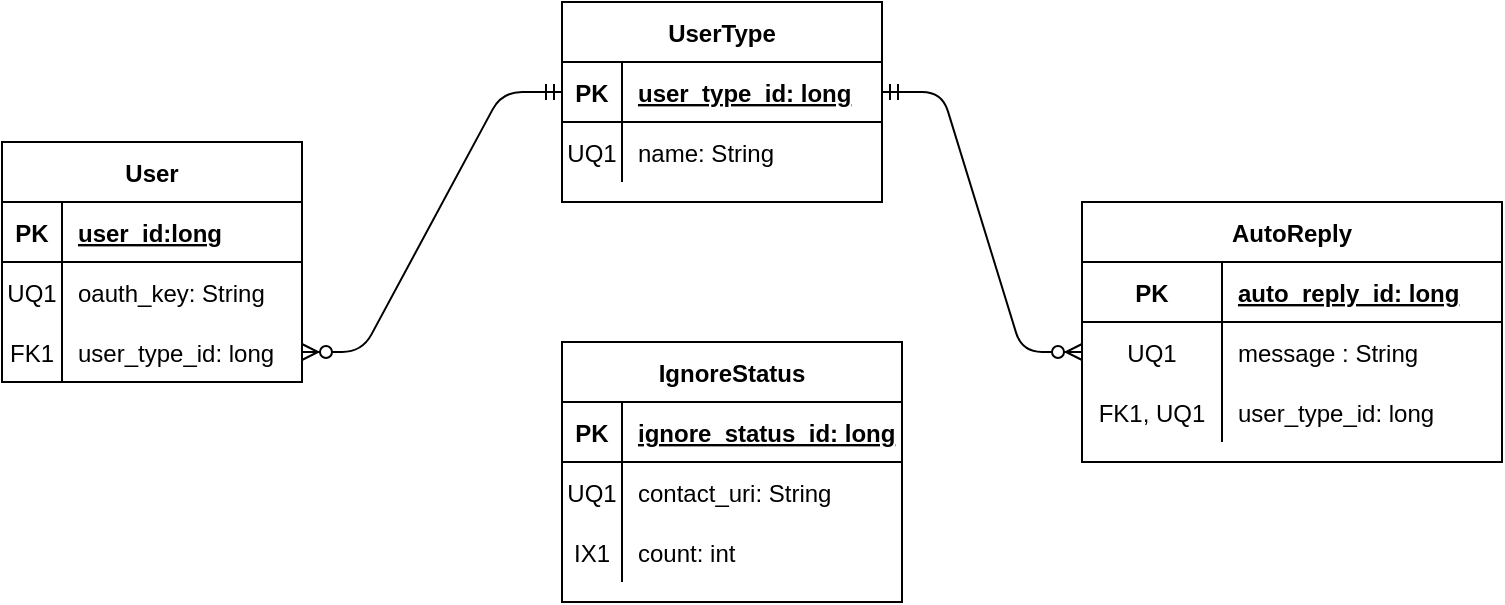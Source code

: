 <mxfile version="13.8.1" type="device"><diagram id="R2lEEEUBdFMjLlhIrx00" name="Page-1"><mxGraphModel dx="1029" dy="579" grid="1" gridSize="10" guides="1" tooltips="1" connect="1" arrows="1" fold="1" page="1" pageScale="1" pageWidth="850" pageHeight="1100" math="0" shadow="0" extFonts="Permanent Marker^https://fonts.googleapis.com/css?family=Permanent+Marker"><root><mxCell id="0"/><mxCell id="1" parent="0"/><mxCell id="jIf3RM3JXvB13HXLfqpp-24" value="" style="group" parent="1" vertex="1" connectable="0"><mxGeometry x="10" y="460" width="180" height="160" as="geometry"/></mxCell><mxCell id="jIf3RM3JXvB13HXLfqpp-5" value="User" style="shape=table;startSize=30;container=1;collapsible=1;childLayout=tableLayout;fixedRows=1;rowLines=0;fontStyle=1;align=center;resizeLast=1;" parent="jIf3RM3JXvB13HXLfqpp-24" vertex="1"><mxGeometry width="150" height="120" as="geometry"/></mxCell><mxCell id="jIf3RM3JXvB13HXLfqpp-6" value="" style="shape=partialRectangle;collapsible=0;dropTarget=0;pointerEvents=0;fillColor=none;top=0;left=0;bottom=1;right=0;points=[[0,0.5],[1,0.5]];portConstraint=eastwest;" parent="jIf3RM3JXvB13HXLfqpp-5" vertex="1"><mxGeometry y="30" width="150" height="30" as="geometry"/></mxCell><mxCell id="jIf3RM3JXvB13HXLfqpp-7" value="PK" style="shape=partialRectangle;connectable=0;fillColor=none;top=0;left=0;bottom=0;right=0;fontStyle=1;overflow=hidden;" parent="jIf3RM3JXvB13HXLfqpp-6" vertex="1"><mxGeometry width="30" height="30" as="geometry"/></mxCell><mxCell id="jIf3RM3JXvB13HXLfqpp-8" value="user_id:long" style="shape=partialRectangle;connectable=0;fillColor=none;top=0;left=0;bottom=0;right=0;align=left;spacingLeft=6;fontStyle=5;overflow=hidden;" parent="jIf3RM3JXvB13HXLfqpp-6" vertex="1"><mxGeometry x="30" width="120" height="30" as="geometry"/></mxCell><mxCell id="wrCSadyKAg2sbN5S8pwH-1" value="" style="shape=partialRectangle;collapsible=0;dropTarget=0;pointerEvents=0;fillColor=none;top=0;left=0;bottom=0;right=0;points=[[0,0.5],[1,0.5]];portConstraint=eastwest;" vertex="1" parent="jIf3RM3JXvB13HXLfqpp-5"><mxGeometry y="60" width="150" height="30" as="geometry"/></mxCell><mxCell id="wrCSadyKAg2sbN5S8pwH-2" value="UQ1" style="shape=partialRectangle;connectable=0;fillColor=none;top=0;left=0;bottom=0;right=0;editable=1;overflow=hidden;" vertex="1" parent="wrCSadyKAg2sbN5S8pwH-1"><mxGeometry width="30" height="30" as="geometry"/></mxCell><mxCell id="wrCSadyKAg2sbN5S8pwH-3" value="oauth_key: String" style="shape=partialRectangle;connectable=0;fillColor=none;top=0;left=0;bottom=0;right=0;align=left;spacingLeft=6;overflow=hidden;" vertex="1" parent="wrCSadyKAg2sbN5S8pwH-1"><mxGeometry x="30" width="120" height="30" as="geometry"/></mxCell><mxCell id="wrCSadyKAg2sbN5S8pwH-4" value="" style="shape=partialRectangle;collapsible=0;dropTarget=0;pointerEvents=0;fillColor=none;top=0;left=0;bottom=0;right=0;points=[[0,0.5],[1,0.5]];portConstraint=eastwest;" vertex="1" parent="jIf3RM3JXvB13HXLfqpp-5"><mxGeometry y="90" width="150" height="30" as="geometry"/></mxCell><mxCell id="wrCSadyKAg2sbN5S8pwH-5" value="FK1" style="shape=partialRectangle;connectable=0;fillColor=none;top=0;left=0;bottom=0;right=0;editable=1;overflow=hidden;" vertex="1" parent="wrCSadyKAg2sbN5S8pwH-4"><mxGeometry width="30" height="30" as="geometry"/></mxCell><mxCell id="wrCSadyKAg2sbN5S8pwH-6" value="user_type_id: long" style="shape=partialRectangle;connectable=0;fillColor=none;top=0;left=0;bottom=0;right=0;align=left;spacingLeft=6;overflow=hidden;" vertex="1" parent="wrCSadyKAg2sbN5S8pwH-4"><mxGeometry x="30" width="120" height="30" as="geometry"/></mxCell><mxCell id="wrCSadyKAg2sbN5S8pwH-20" value="" style="edgeStyle=entityRelationEdgeStyle;fontSize=12;html=1;endArrow=ERmandOne;entryX=0;entryY=0.5;entryDx=0;entryDy=0;exitX=1;exitY=0.5;exitDx=0;exitDy=0;endFill=0;startArrow=ERzeroToMany;startFill=1;" edge="1" parent="1" source="wrCSadyKAg2sbN5S8pwH-4" target="wrCSadyKAg2sbN5S8pwH-8"><mxGeometry width="100" height="100" relative="1" as="geometry"><mxPoint x="310" y="510" as="sourcePoint"/><mxPoint x="410" y="410" as="targetPoint"/></mxGeometry></mxCell><mxCell id="wrCSadyKAg2sbN5S8pwH-21" value="" style="edgeStyle=entityRelationEdgeStyle;fontSize=12;html=1;endArrow=ERzeroToMany;startArrow=ERmandOne;exitX=1;exitY=0.5;exitDx=0;exitDy=0;entryX=0;entryY=0.5;entryDx=0;entryDy=0;" edge="1" parent="1" source="wrCSadyKAg2sbN5S8pwH-8" target="C-vyLk0tnHw3VtMMgP7b-6"><mxGeometry width="100" height="100" relative="1" as="geometry"><mxPoint x="580" y="520" as="sourcePoint"/><mxPoint x="680" y="420" as="targetPoint"/></mxGeometry></mxCell><mxCell id="C-vyLk0tnHw3VtMMgP7b-2" value="AutoReply" style="shape=table;startSize=30;container=1;collapsible=1;childLayout=tableLayout;fixedRows=1;rowLines=0;fontStyle=1;align=center;resizeLast=1;" parent="1" vertex="1"><mxGeometry x="550" y="490" width="210" height="130" as="geometry"/></mxCell><mxCell id="C-vyLk0tnHw3VtMMgP7b-3" value="" style="shape=partialRectangle;collapsible=0;dropTarget=0;pointerEvents=0;fillColor=none;points=[[0,0.5],[1,0.5]];portConstraint=eastwest;top=0;left=0;right=0;bottom=1;" parent="C-vyLk0tnHw3VtMMgP7b-2" vertex="1"><mxGeometry y="30" width="210" height="30" as="geometry"/></mxCell><mxCell id="C-vyLk0tnHw3VtMMgP7b-4" value="PK" style="shape=partialRectangle;overflow=hidden;connectable=0;fillColor=none;top=0;left=0;bottom=0;right=0;fontStyle=1;" parent="C-vyLk0tnHw3VtMMgP7b-3" vertex="1"><mxGeometry width="70" height="30" as="geometry"/></mxCell><mxCell id="C-vyLk0tnHw3VtMMgP7b-5" value="auto_reply_id: long" style="shape=partialRectangle;overflow=hidden;connectable=0;fillColor=none;top=0;left=0;bottom=0;right=0;align=left;spacingLeft=6;fontStyle=5;" parent="C-vyLk0tnHw3VtMMgP7b-3" vertex="1"><mxGeometry x="70" width="140" height="30" as="geometry"/></mxCell><mxCell id="C-vyLk0tnHw3VtMMgP7b-6" value="" style="shape=partialRectangle;collapsible=0;dropTarget=0;pointerEvents=0;fillColor=none;points=[[0,0.5],[1,0.5]];portConstraint=eastwest;top=0;left=0;right=0;bottom=0;" parent="C-vyLk0tnHw3VtMMgP7b-2" vertex="1"><mxGeometry y="60" width="210" height="30" as="geometry"/></mxCell><mxCell id="C-vyLk0tnHw3VtMMgP7b-7" value="UQ1" style="shape=partialRectangle;overflow=hidden;connectable=0;fillColor=none;top=0;left=0;bottom=0;right=0;" parent="C-vyLk0tnHw3VtMMgP7b-6" vertex="1"><mxGeometry width="70" height="30" as="geometry"/></mxCell><mxCell id="C-vyLk0tnHw3VtMMgP7b-8" value="message : String" style="shape=partialRectangle;overflow=hidden;connectable=0;fillColor=none;top=0;left=0;bottom=0;right=0;align=left;spacingLeft=6;" parent="C-vyLk0tnHw3VtMMgP7b-6" vertex="1"><mxGeometry x="70" width="140" height="30" as="geometry"/></mxCell><mxCell id="C-vyLk0tnHw3VtMMgP7b-9" value="" style="shape=partialRectangle;collapsible=0;dropTarget=0;pointerEvents=0;fillColor=none;points=[[0,0.5],[1,0.5]];portConstraint=eastwest;top=0;left=0;right=0;bottom=0;" parent="C-vyLk0tnHw3VtMMgP7b-2" vertex="1"><mxGeometry y="90" width="210" height="30" as="geometry"/></mxCell><mxCell id="C-vyLk0tnHw3VtMMgP7b-10" value="FK1, UQ1" style="shape=partialRectangle;overflow=hidden;connectable=0;fillColor=none;top=0;left=0;bottom=0;right=0;" parent="C-vyLk0tnHw3VtMMgP7b-9" vertex="1"><mxGeometry width="70" height="30" as="geometry"/></mxCell><mxCell id="C-vyLk0tnHw3VtMMgP7b-11" value="user_type_id: long" style="shape=partialRectangle;overflow=hidden;connectable=0;fillColor=none;top=0;left=0;bottom=0;right=0;align=left;spacingLeft=6;" parent="C-vyLk0tnHw3VtMMgP7b-9" vertex="1"><mxGeometry x="70" width="140" height="30" as="geometry"/></mxCell><mxCell id="wrCSadyKAg2sbN5S8pwH-7" value="UserType" style="shape=table;startSize=30;container=1;collapsible=1;childLayout=tableLayout;fixedRows=1;rowLines=0;fontStyle=1;align=center;resizeLast=1;" vertex="1" parent="1"><mxGeometry x="290" y="390" width="160" height="100" as="geometry"/></mxCell><mxCell id="wrCSadyKAg2sbN5S8pwH-8" value="" style="shape=partialRectangle;collapsible=0;dropTarget=0;pointerEvents=0;fillColor=none;top=0;left=0;bottom=1;right=0;points=[[0,0.5],[1,0.5]];portConstraint=eastwest;" vertex="1" parent="wrCSadyKAg2sbN5S8pwH-7"><mxGeometry y="30" width="160" height="30" as="geometry"/></mxCell><mxCell id="wrCSadyKAg2sbN5S8pwH-9" value="PK" style="shape=partialRectangle;connectable=0;fillColor=none;top=0;left=0;bottom=0;right=0;fontStyle=1;overflow=hidden;" vertex="1" parent="wrCSadyKAg2sbN5S8pwH-8"><mxGeometry width="30" height="30" as="geometry"/></mxCell><mxCell id="wrCSadyKAg2sbN5S8pwH-10" value="user_type_id: long" style="shape=partialRectangle;connectable=0;fillColor=none;top=0;left=0;bottom=0;right=0;align=left;spacingLeft=6;fontStyle=5;overflow=hidden;" vertex="1" parent="wrCSadyKAg2sbN5S8pwH-8"><mxGeometry x="30" width="130" height="30" as="geometry"/></mxCell><mxCell id="wrCSadyKAg2sbN5S8pwH-11" value="" style="shape=partialRectangle;collapsible=0;dropTarget=0;pointerEvents=0;fillColor=none;top=0;left=0;bottom=0;right=0;points=[[0,0.5],[1,0.5]];portConstraint=eastwest;" vertex="1" parent="wrCSadyKAg2sbN5S8pwH-7"><mxGeometry y="60" width="160" height="30" as="geometry"/></mxCell><mxCell id="wrCSadyKAg2sbN5S8pwH-12" value="UQ1" style="shape=partialRectangle;connectable=0;fillColor=none;top=0;left=0;bottom=0;right=0;editable=1;overflow=hidden;" vertex="1" parent="wrCSadyKAg2sbN5S8pwH-11"><mxGeometry width="30" height="30" as="geometry"/></mxCell><mxCell id="wrCSadyKAg2sbN5S8pwH-13" value="name: String" style="shape=partialRectangle;connectable=0;fillColor=none;top=0;left=0;bottom=0;right=0;align=left;spacingLeft=6;overflow=hidden;" vertex="1" parent="wrCSadyKAg2sbN5S8pwH-11"><mxGeometry x="30" width="130" height="30" as="geometry"/></mxCell><mxCell id="wrCSadyKAg2sbN5S8pwH-22" value="IgnoreStatus" style="shape=table;startSize=30;container=1;collapsible=1;childLayout=tableLayout;fixedRows=1;rowLines=0;fontStyle=1;align=center;resizeLast=1;" vertex="1" parent="1"><mxGeometry x="290" y="560" width="170" height="130" as="geometry"/></mxCell><mxCell id="wrCSadyKAg2sbN5S8pwH-23" value="" style="shape=partialRectangle;collapsible=0;dropTarget=0;pointerEvents=0;fillColor=none;top=0;left=0;bottom=1;right=0;points=[[0,0.5],[1,0.5]];portConstraint=eastwest;" vertex="1" parent="wrCSadyKAg2sbN5S8pwH-22"><mxGeometry y="30" width="170" height="30" as="geometry"/></mxCell><mxCell id="wrCSadyKAg2sbN5S8pwH-24" value="PK" style="shape=partialRectangle;connectable=0;fillColor=none;top=0;left=0;bottom=0;right=0;fontStyle=1;overflow=hidden;" vertex="1" parent="wrCSadyKAg2sbN5S8pwH-23"><mxGeometry width="30" height="30" as="geometry"/></mxCell><mxCell id="wrCSadyKAg2sbN5S8pwH-25" value="ignore_status_id: long" style="shape=partialRectangle;connectable=0;fillColor=none;top=0;left=0;bottom=0;right=0;align=left;spacingLeft=6;fontStyle=5;overflow=hidden;" vertex="1" parent="wrCSadyKAg2sbN5S8pwH-23"><mxGeometry x="30" width="140" height="30" as="geometry"/></mxCell><mxCell id="wrCSadyKAg2sbN5S8pwH-26" value="" style="shape=partialRectangle;collapsible=0;dropTarget=0;pointerEvents=0;fillColor=none;top=0;left=0;bottom=0;right=0;points=[[0,0.5],[1,0.5]];portConstraint=eastwest;" vertex="1" parent="wrCSadyKAg2sbN5S8pwH-22"><mxGeometry y="60" width="170" height="30" as="geometry"/></mxCell><mxCell id="wrCSadyKAg2sbN5S8pwH-27" value="UQ1" style="shape=partialRectangle;connectable=0;fillColor=none;top=0;left=0;bottom=0;right=0;editable=1;overflow=hidden;" vertex="1" parent="wrCSadyKAg2sbN5S8pwH-26"><mxGeometry width="30" height="30" as="geometry"/></mxCell><mxCell id="wrCSadyKAg2sbN5S8pwH-28" value="contact_uri: String" style="shape=partialRectangle;connectable=0;fillColor=none;top=0;left=0;bottom=0;right=0;align=left;spacingLeft=6;overflow=hidden;" vertex="1" parent="wrCSadyKAg2sbN5S8pwH-26"><mxGeometry x="30" width="140" height="30" as="geometry"/></mxCell><mxCell id="wrCSadyKAg2sbN5S8pwH-29" value="" style="shape=partialRectangle;collapsible=0;dropTarget=0;pointerEvents=0;fillColor=none;top=0;left=0;bottom=0;right=0;points=[[0,0.5],[1,0.5]];portConstraint=eastwest;" vertex="1" parent="wrCSadyKAg2sbN5S8pwH-22"><mxGeometry y="90" width="170" height="30" as="geometry"/></mxCell><mxCell id="wrCSadyKAg2sbN5S8pwH-30" value="IX1" style="shape=partialRectangle;connectable=0;fillColor=none;top=0;left=0;bottom=0;right=0;editable=1;overflow=hidden;" vertex="1" parent="wrCSadyKAg2sbN5S8pwH-29"><mxGeometry width="30" height="30" as="geometry"/></mxCell><mxCell id="wrCSadyKAg2sbN5S8pwH-31" value="count: int" style="shape=partialRectangle;connectable=0;fillColor=none;top=0;left=0;bottom=0;right=0;align=left;spacingLeft=6;overflow=hidden;" vertex="1" parent="wrCSadyKAg2sbN5S8pwH-29"><mxGeometry x="30" width="140" height="30" as="geometry"/></mxCell></root></mxGraphModel></diagram></mxfile>